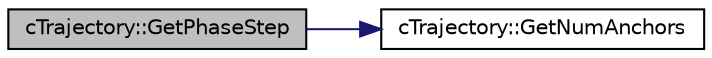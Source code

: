 digraph "cTrajectory::GetPhaseStep"
{
 // LATEX_PDF_SIZE
  edge [fontname="Helvetica",fontsize="10",labelfontname="Helvetica",labelfontsize="10"];
  node [fontname="Helvetica",fontsize="10",shape=record];
  rankdir="LR";
  Node1 [label="cTrajectory::GetPhaseStep",height=0.2,width=0.4,color="black", fillcolor="grey75", style="filled", fontcolor="black",tooltip=" "];
  Node1 -> Node2 [color="midnightblue",fontsize="10",style="solid",fontname="Helvetica"];
  Node2 [label="cTrajectory::GetNumAnchors",height=0.2,width=0.4,color="black", fillcolor="white", style="filled",URL="$classc_trajectory.html#aee74570cadda9442d7b84eda447e9370",tooltip=" "];
}
